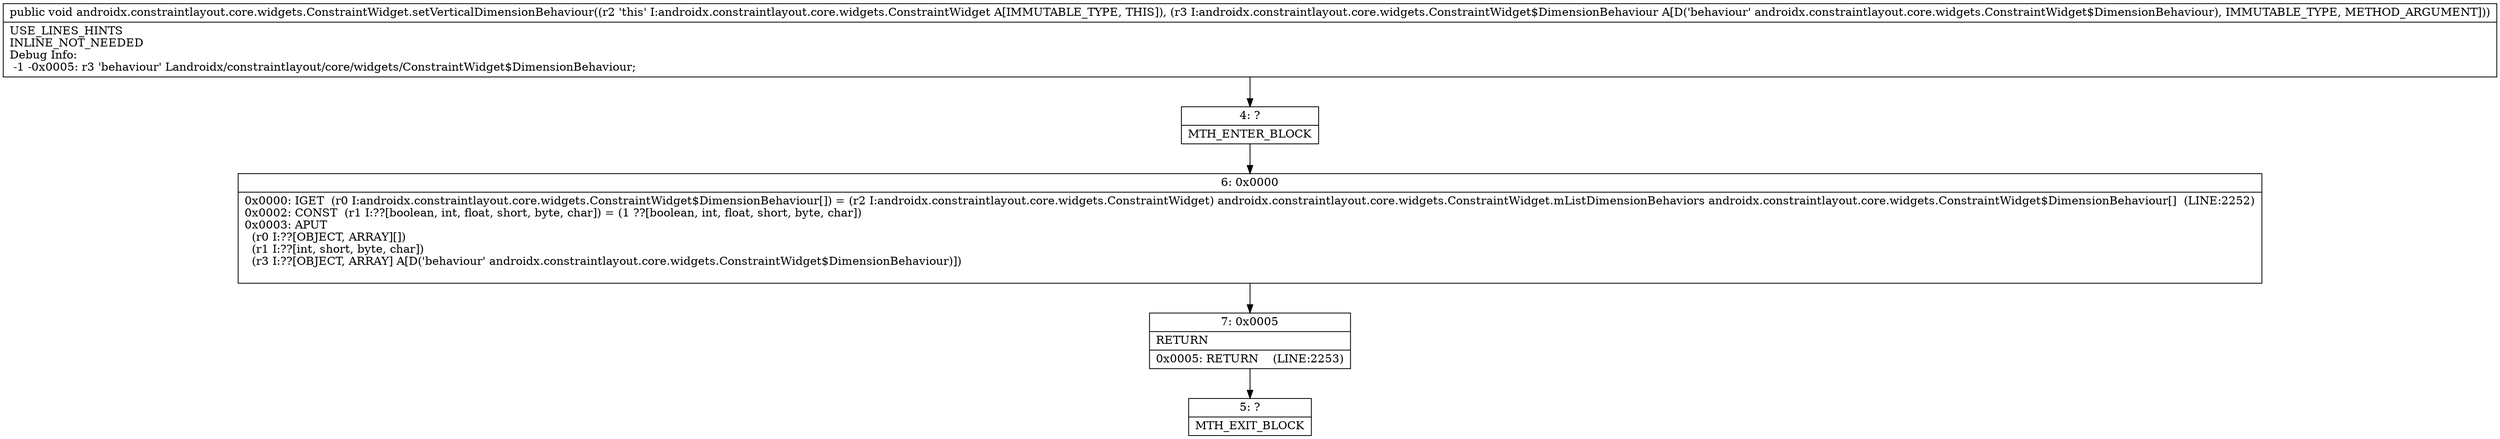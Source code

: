 digraph "CFG forandroidx.constraintlayout.core.widgets.ConstraintWidget.setVerticalDimensionBehaviour(Landroidx\/constraintlayout\/core\/widgets\/ConstraintWidget$DimensionBehaviour;)V" {
Node_4 [shape=record,label="{4\:\ ?|MTH_ENTER_BLOCK\l}"];
Node_6 [shape=record,label="{6\:\ 0x0000|0x0000: IGET  (r0 I:androidx.constraintlayout.core.widgets.ConstraintWidget$DimensionBehaviour[]) = (r2 I:androidx.constraintlayout.core.widgets.ConstraintWidget) androidx.constraintlayout.core.widgets.ConstraintWidget.mListDimensionBehaviors androidx.constraintlayout.core.widgets.ConstraintWidget$DimensionBehaviour[]  (LINE:2252)\l0x0002: CONST  (r1 I:??[boolean, int, float, short, byte, char]) = (1 ??[boolean, int, float, short, byte, char]) \l0x0003: APUT  \l  (r0 I:??[OBJECT, ARRAY][])\l  (r1 I:??[int, short, byte, char])\l  (r3 I:??[OBJECT, ARRAY] A[D('behaviour' androidx.constraintlayout.core.widgets.ConstraintWidget$DimensionBehaviour)])\l \l}"];
Node_7 [shape=record,label="{7\:\ 0x0005|RETURN\l|0x0005: RETURN    (LINE:2253)\l}"];
Node_5 [shape=record,label="{5\:\ ?|MTH_EXIT_BLOCK\l}"];
MethodNode[shape=record,label="{public void androidx.constraintlayout.core.widgets.ConstraintWidget.setVerticalDimensionBehaviour((r2 'this' I:androidx.constraintlayout.core.widgets.ConstraintWidget A[IMMUTABLE_TYPE, THIS]), (r3 I:androidx.constraintlayout.core.widgets.ConstraintWidget$DimensionBehaviour A[D('behaviour' androidx.constraintlayout.core.widgets.ConstraintWidget$DimensionBehaviour), IMMUTABLE_TYPE, METHOD_ARGUMENT]))  | USE_LINES_HINTS\lINLINE_NOT_NEEDED\lDebug Info:\l  \-1 \-0x0005: r3 'behaviour' Landroidx\/constraintlayout\/core\/widgets\/ConstraintWidget$DimensionBehaviour;\l}"];
MethodNode -> Node_4;Node_4 -> Node_6;
Node_6 -> Node_7;
Node_7 -> Node_5;
}

